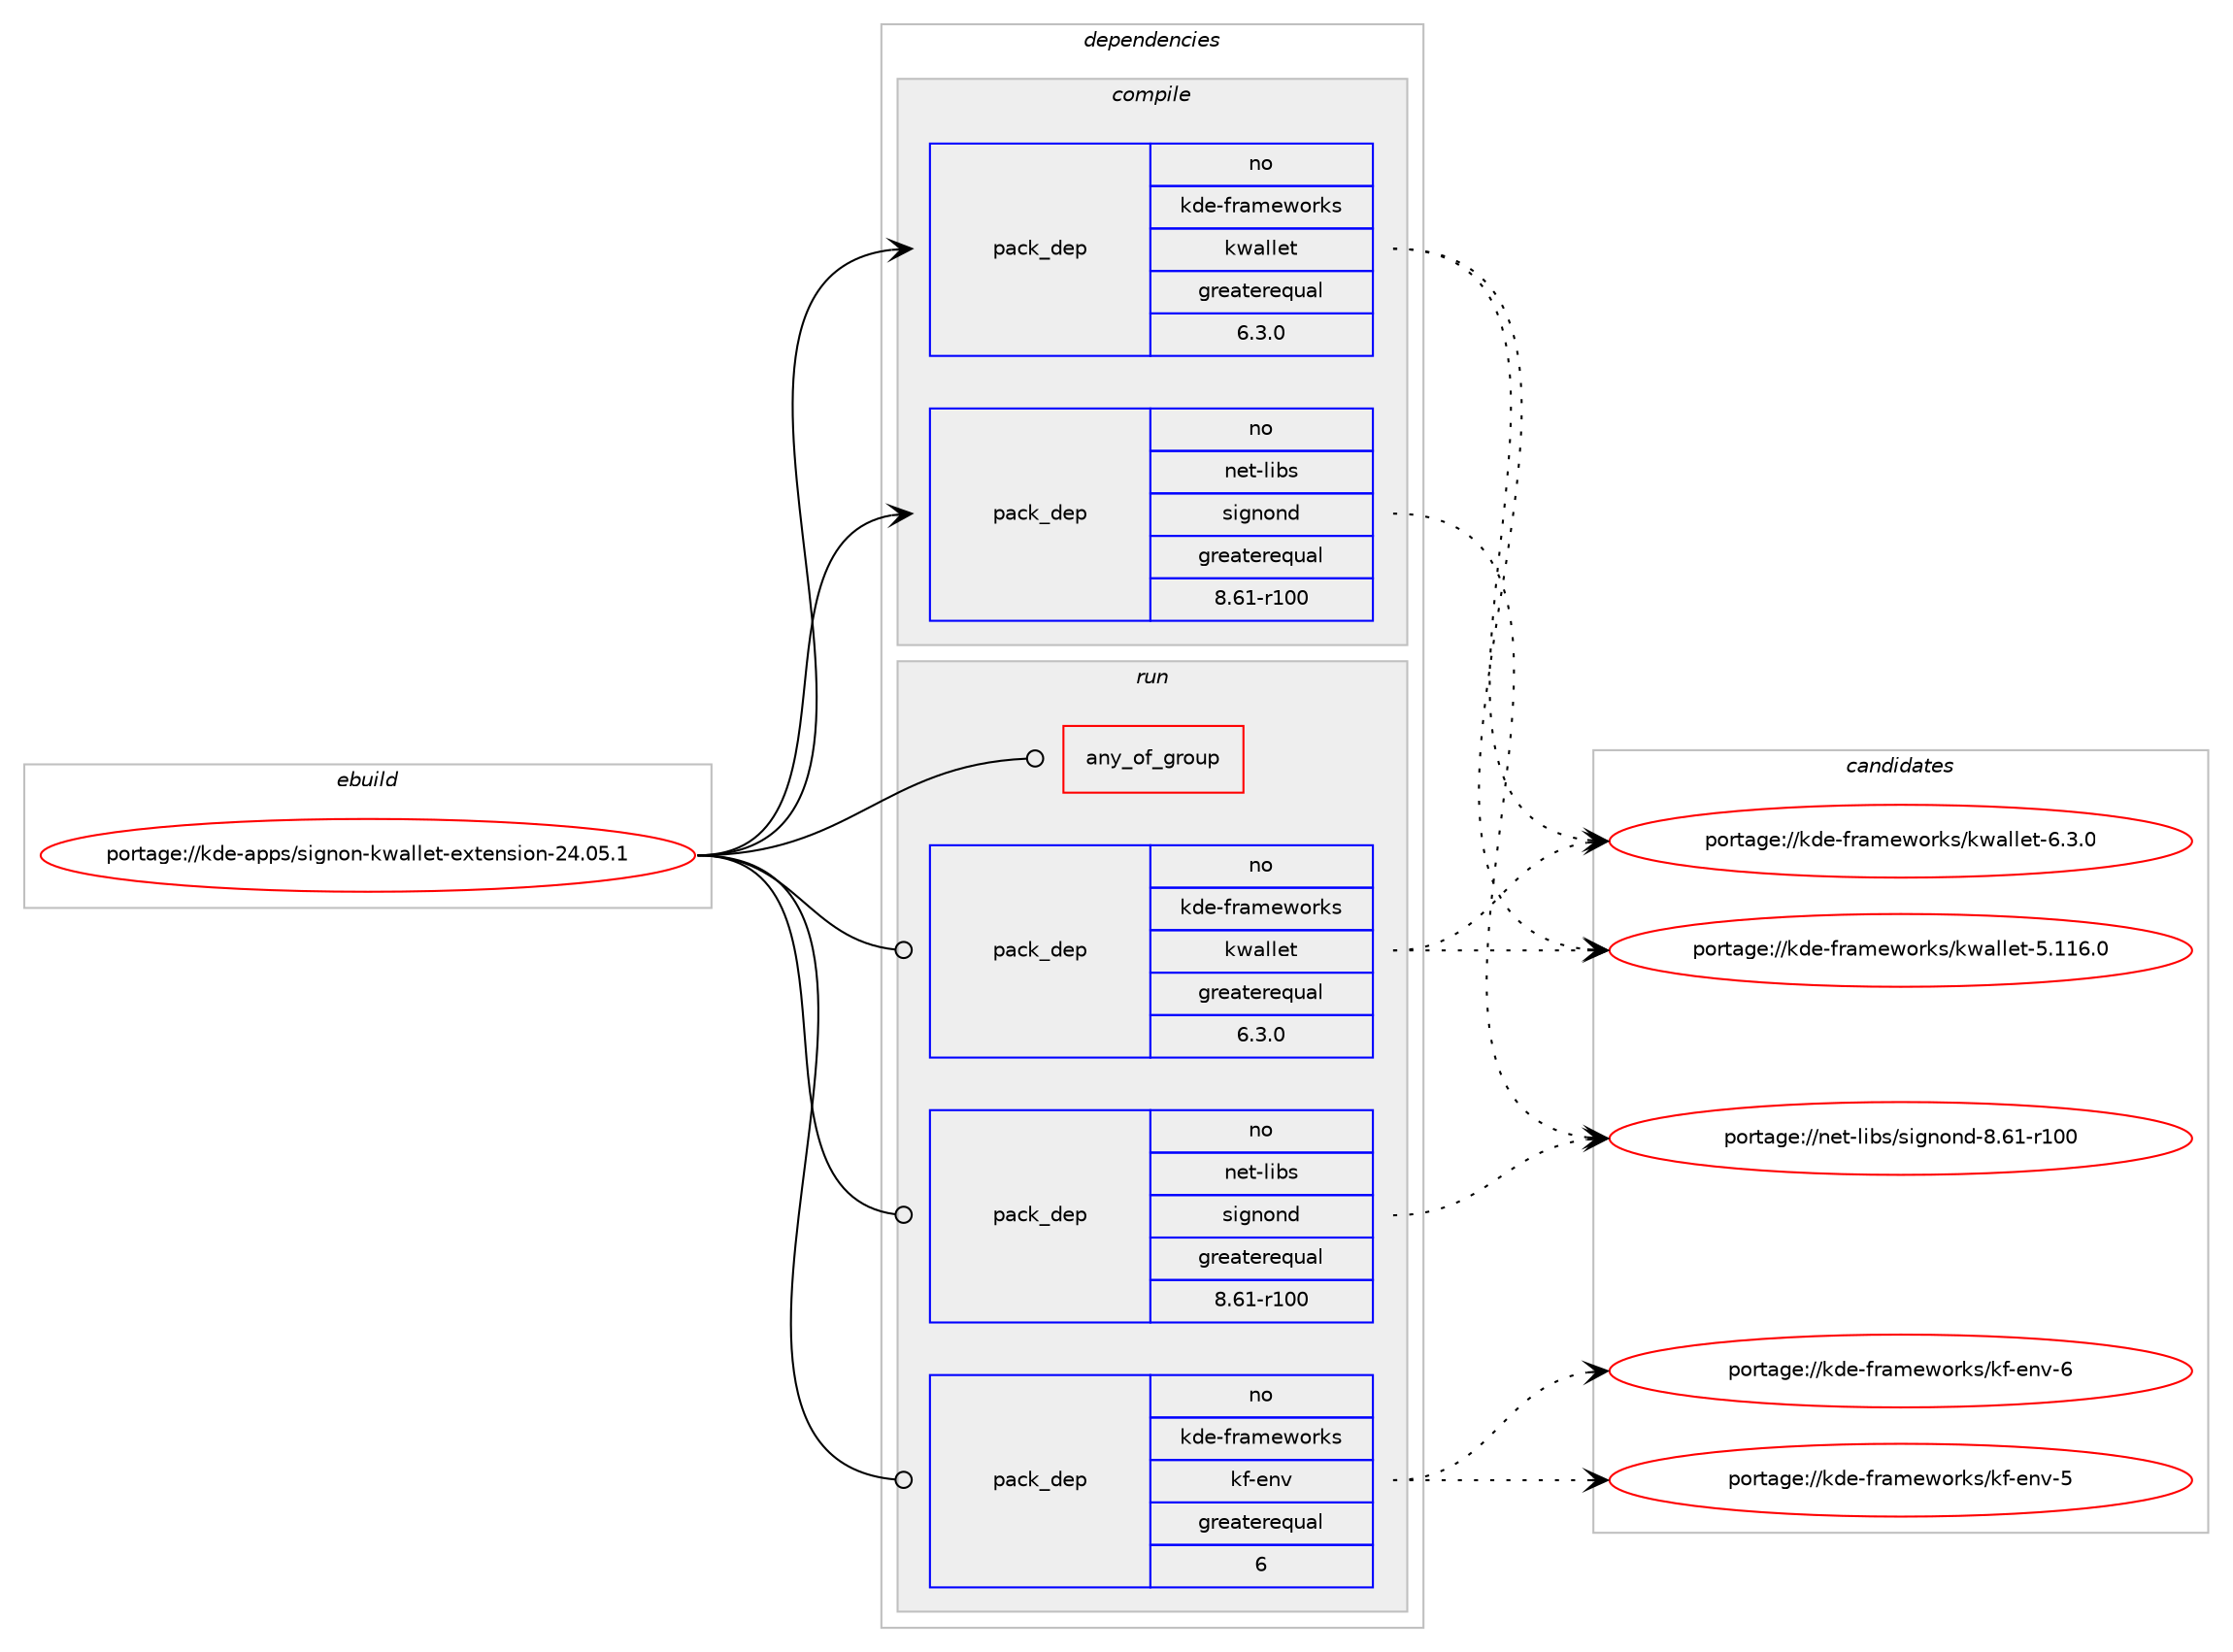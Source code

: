 digraph prolog {

# *************
# Graph options
# *************

newrank=true;
concentrate=true;
compound=true;
graph [rankdir=LR,fontname=Helvetica,fontsize=10,ranksep=1.5];#, ranksep=2.5, nodesep=0.2];
edge  [arrowhead=vee];
node  [fontname=Helvetica,fontsize=10];

# **********
# The ebuild
# **********

subgraph cluster_leftcol {
color=gray;
rank=same;
label=<<i>ebuild</i>>;
id [label="portage://kde-apps/signon-kwallet-extension-24.05.1", color=red, width=4, href="../kde-apps/signon-kwallet-extension-24.05.1.svg"];
}

# ****************
# The dependencies
# ****************

subgraph cluster_midcol {
color=gray;
label=<<i>dependencies</i>>;
subgraph cluster_compile {
fillcolor="#eeeeee";
style=filled;
label=<<i>compile</i>>;
# *** BEGIN UNKNOWN DEPENDENCY TYPE (TODO) ***
# id -> package_dependency(portage://kde-apps/signon-kwallet-extension-24.05.1,install,no,dev-qt,qtbase,none,[,,],[slot(6)],[])
# *** END UNKNOWN DEPENDENCY TYPE (TODO) ***

subgraph pack67197 {
dependency135319 [label=<<TABLE BORDER="0" CELLBORDER="1" CELLSPACING="0" CELLPADDING="4" WIDTH="220"><TR><TD ROWSPAN="6" CELLPADDING="30">pack_dep</TD></TR><TR><TD WIDTH="110">no</TD></TR><TR><TD>kde-frameworks</TD></TR><TR><TD>kwallet</TD></TR><TR><TD>greaterequal</TD></TR><TR><TD>6.3.0</TD></TR></TABLE>>, shape=none, color=blue];
}
id:e -> dependency135319:w [weight=20,style="solid",arrowhead="vee"];
subgraph pack67198 {
dependency135320 [label=<<TABLE BORDER="0" CELLBORDER="1" CELLSPACING="0" CELLPADDING="4" WIDTH="220"><TR><TD ROWSPAN="6" CELLPADDING="30">pack_dep</TD></TR><TR><TD WIDTH="110">no</TD></TR><TR><TD>net-libs</TD></TR><TR><TD>signond</TD></TR><TR><TD>greaterequal</TD></TR><TR><TD>8.61-r100</TD></TR></TABLE>>, shape=none, color=blue];
}
id:e -> dependency135320:w [weight=20,style="solid",arrowhead="vee"];
}
subgraph cluster_compileandrun {
fillcolor="#eeeeee";
style=filled;
label=<<i>compile and run</i>>;
}
subgraph cluster_run {
fillcolor="#eeeeee";
style=filled;
label=<<i>run</i>>;
subgraph any1824 {
dependency135321 [label=<<TABLE BORDER="0" CELLBORDER="1" CELLSPACING="0" CELLPADDING="4"><TR><TD CELLPADDING="10">any_of_group</TD></TR></TABLE>>, shape=none, color=red];# *** BEGIN UNKNOWN DEPENDENCY TYPE (TODO) ***
# dependency135321 -> package_dependency(portage://kde-apps/signon-kwallet-extension-24.05.1,run,no,kde-frameworks,breeze-icons,none,[,,],any_different_slot,[])
# *** END UNKNOWN DEPENDENCY TYPE (TODO) ***

# *** BEGIN UNKNOWN DEPENDENCY TYPE (TODO) ***
# dependency135321 -> package_dependency(portage://kde-apps/signon-kwallet-extension-24.05.1,run,no,kde-frameworks,oxygen-icons,none,[,,],any_different_slot,[])
# *** END UNKNOWN DEPENDENCY TYPE (TODO) ***

}
id:e -> dependency135321:w [weight=20,style="solid",arrowhead="odot"];
# *** BEGIN UNKNOWN DEPENDENCY TYPE (TODO) ***
# id -> package_dependency(portage://kde-apps/signon-kwallet-extension-24.05.1,run,no,dev-qt,qtbase,none,[,,],[slot(6)],[])
# *** END UNKNOWN DEPENDENCY TYPE (TODO) ***

subgraph pack67199 {
dependency135322 [label=<<TABLE BORDER="0" CELLBORDER="1" CELLSPACING="0" CELLPADDING="4" WIDTH="220"><TR><TD ROWSPAN="6" CELLPADDING="30">pack_dep</TD></TR><TR><TD WIDTH="110">no</TD></TR><TR><TD>kde-frameworks</TD></TR><TR><TD>kf-env</TD></TR><TR><TD>greaterequal</TD></TR><TR><TD>6</TD></TR></TABLE>>, shape=none, color=blue];
}
id:e -> dependency135322:w [weight=20,style="solid",arrowhead="odot"];
subgraph pack67200 {
dependency135323 [label=<<TABLE BORDER="0" CELLBORDER="1" CELLSPACING="0" CELLPADDING="4" WIDTH="220"><TR><TD ROWSPAN="6" CELLPADDING="30">pack_dep</TD></TR><TR><TD WIDTH="110">no</TD></TR><TR><TD>kde-frameworks</TD></TR><TR><TD>kwallet</TD></TR><TR><TD>greaterequal</TD></TR><TR><TD>6.3.0</TD></TR></TABLE>>, shape=none, color=blue];
}
id:e -> dependency135323:w [weight=20,style="solid",arrowhead="odot"];
subgraph pack67201 {
dependency135324 [label=<<TABLE BORDER="0" CELLBORDER="1" CELLSPACING="0" CELLPADDING="4" WIDTH="220"><TR><TD ROWSPAN="6" CELLPADDING="30">pack_dep</TD></TR><TR><TD WIDTH="110">no</TD></TR><TR><TD>net-libs</TD></TR><TR><TD>signond</TD></TR><TR><TD>greaterequal</TD></TR><TR><TD>8.61-r100</TD></TR></TABLE>>, shape=none, color=blue];
}
id:e -> dependency135324:w [weight=20,style="solid",arrowhead="odot"];
# *** BEGIN UNKNOWN DEPENDENCY TYPE (TODO) ***
# id -> package_dependency(portage://kde-apps/signon-kwallet-extension-24.05.1,run,weak,kde-apps,signon-kwallet-extension,none,[,,],[slot(5)],[])
# *** END UNKNOWN DEPENDENCY TYPE (TODO) ***

}
}

# **************
# The candidates
# **************

subgraph cluster_choices {
rank=same;
color=gray;
label=<<i>candidates</i>>;

subgraph choice67197 {
color=black;
nodesep=1;
choice107100101451021149710910111911111410711547107119971081081011164553464949544648 [label="portage://kde-frameworks/kwallet-5.116.0", color=red, width=4,href="../kde-frameworks/kwallet-5.116.0.svg"];
choice10710010145102114971091011191111141071154710711997108108101116455446514648 [label="portage://kde-frameworks/kwallet-6.3.0", color=red, width=4,href="../kde-frameworks/kwallet-6.3.0.svg"];
dependency135319:e -> choice107100101451021149710910111911111410711547107119971081081011164553464949544648:w [style=dotted,weight="100"];
dependency135319:e -> choice10710010145102114971091011191111141071154710711997108108101116455446514648:w [style=dotted,weight="100"];
}
subgraph choice67198 {
color=black;
nodesep=1;
choice110101116451081059811547115105103110111110100455646544945114494848 [label="portage://net-libs/signond-8.61-r100", color=red, width=4,href="../net-libs/signond-8.61-r100.svg"];
dependency135320:e -> choice110101116451081059811547115105103110111110100455646544945114494848:w [style=dotted,weight="100"];
}
subgraph choice67199 {
color=black;
nodesep=1;
choice107100101451021149710910111911111410711547107102451011101184553 [label="portage://kde-frameworks/kf-env-5", color=red, width=4,href="../kde-frameworks/kf-env-5.svg"];
choice107100101451021149710910111911111410711547107102451011101184554 [label="portage://kde-frameworks/kf-env-6", color=red, width=4,href="../kde-frameworks/kf-env-6.svg"];
dependency135322:e -> choice107100101451021149710910111911111410711547107102451011101184553:w [style=dotted,weight="100"];
dependency135322:e -> choice107100101451021149710910111911111410711547107102451011101184554:w [style=dotted,weight="100"];
}
subgraph choice67200 {
color=black;
nodesep=1;
choice107100101451021149710910111911111410711547107119971081081011164553464949544648 [label="portage://kde-frameworks/kwallet-5.116.0", color=red, width=4,href="../kde-frameworks/kwallet-5.116.0.svg"];
choice10710010145102114971091011191111141071154710711997108108101116455446514648 [label="portage://kde-frameworks/kwallet-6.3.0", color=red, width=4,href="../kde-frameworks/kwallet-6.3.0.svg"];
dependency135323:e -> choice107100101451021149710910111911111410711547107119971081081011164553464949544648:w [style=dotted,weight="100"];
dependency135323:e -> choice10710010145102114971091011191111141071154710711997108108101116455446514648:w [style=dotted,weight="100"];
}
subgraph choice67201 {
color=black;
nodesep=1;
choice110101116451081059811547115105103110111110100455646544945114494848 [label="portage://net-libs/signond-8.61-r100", color=red, width=4,href="../net-libs/signond-8.61-r100.svg"];
dependency135324:e -> choice110101116451081059811547115105103110111110100455646544945114494848:w [style=dotted,weight="100"];
}
}

}
